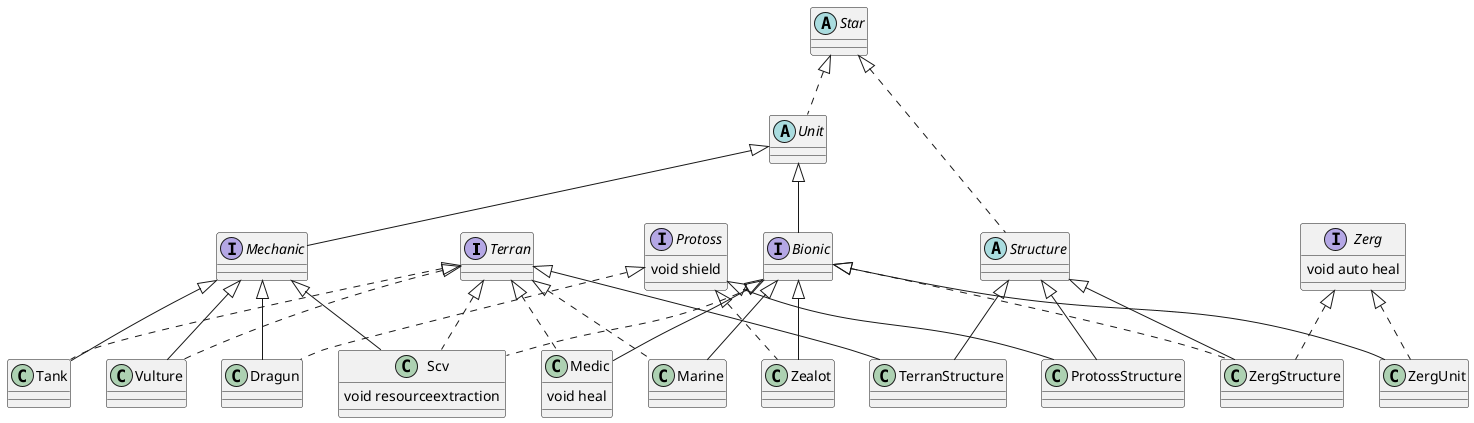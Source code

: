       @startuml starcraft

interface Terran
interface Zerg {
    void auto heal
}
interface Protoss {
    void shield
}
interface Bionic extends Unit
interface Mechanic extends Unit

abstract class Star
abstract class Unit implements Star
abstract class Structure implements Star

class Marine extends Bionic implements Terran
class Medic extends Bionic implements Terran {
    void heal
}
class Tank extends Mechanic implements Terran
class Vulture extends Mechanic implements Terran
class Scv extends Mechanic implements Terran, Bionic {
    void resourceextraction
}
class TerranStructure extends Terran, Structure


class ZergUnit extends Bionic implements Zerg 
class ZergStructure extends Structure implements Zerg, Bionic

class Zealot extends Bionic implements Protoss
class Dragun extends Mechanic implements Protoss
class ProtossStructure extends Protoss, Structure

@enduml